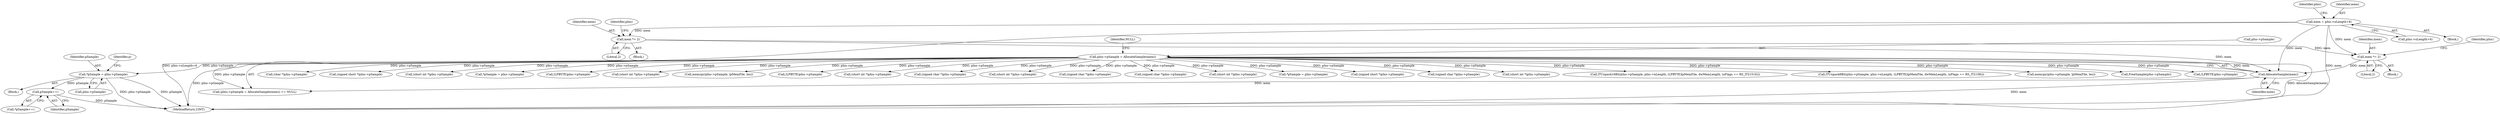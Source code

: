 digraph "0_gstreamer_bc2cdd57d549ab3ba59782e9b395d0cd683fd3ac@pointer" {
"1000292" [label="(Call,pSample++)"];
"1000259" [label="(Call,*pSample = pIns->pSample)"];
"1000182" [label="(Call,pIns->pSample = AllocateSample(mem))"];
"1000186" [label="(Call,AllocateSample(mem))"];
"1000159" [label="(Call,mem *= 2)"];
"1000112" [label="(Call,mem = pIns->nLength+6)"];
"1000172" [label="(Call,mem *= 2)"];
"1000161" [label="(Literal,2)"];
"1000164" [label="(Identifier,pIns)"];
"1001190" [label="(Call,(char *)pIns->pSample)"];
"1000159" [label="(Call,mem *= 2)"];
"1000160" [label="(Identifier,mem)"];
"1000183" [label="(Call,pIns->pSample)"];
"1001645" [label="(Call,(signed short *)pIns->pSample)"];
"1000291" [label="(Call,*pSample++)"];
"1000414" [label="(Call,(short int *)pIns->pSample)"];
"1000182" [label="(Call,pIns->pSample = AllocateSample(mem))"];
"1000219" [label="(Call,*pSample = pIns->pSample)"];
"1001023" [label="(Call,(LPBYTE)pIns->pSample)"];
"1000586" [label="(Call,(short int *)pIns->pSample)"];
"1000173" [label="(Identifier,mem)"];
"1000468" [label="(Call,memcpy(pIns->pSample, lpMemFile, len))"];
"1001329" [label="(Call,(LPBYTE)pIns->pSample)"];
"1000122" [label="(Identifier,pIns)"];
"1000177" [label="(Identifier,pIns)"];
"1002047" [label="(MethodReturn,UINT)"];
"1000293" [label="(Identifier,pSample)"];
"1000112" [label="(Call,mem = pIns->nLength+6)"];
"1000114" [label="(Call,pIns->nLength+6)"];
"1000158" [label="(Block,)"];
"1000852" [label="(Call,(short int *)pIns->pSample)"];
"1000261" [label="(Call,pIns->pSample)"];
"1000637" [label="(Call,(signed char *)pIns->pSample)"];
"1001114" [label="(Call,(short int *)pIns->pSample)"];
"1000737" [label="(Call,(signed char *)pIns->pSample)"];
"1000106" [label="(Block,)"];
"1000181" [label="(Call,(pIns->pSample = AllocateSample(mem)) == NULL)"];
"1001254" [label="(Call,(signed char *)pIns->pSample)"];
"1000188" [label="(Identifier,NULL)"];
"1000292" [label="(Call,pSample++)"];
"1000477" [label="(Call,(short int *)pIns->pSample)"];
"1000260" [label="(Identifier,pSample)"];
"1000187" [label="(Identifier,mem)"];
"1000113" [label="(Identifier,mem)"];
"1000259" [label="(Call,*pSample = pIns->pSample)"];
"1000324" [label="(Call,*pSample = pIns->pSample)"];
"1001818" [label="(Call,(signed short *)pIns->pSample)"];
"1000531" [label="(Call,(signed char *)pIns->pSample)"];
"1001931" [label="(Call,(short int *)pIns->pSample)"];
"1000967" [label="(Call,ITUnpack16Bit(pIns->pSample, pIns->nLength, (LPBYTE)lpMemFile, dwMemLength, (nFlags == RS_IT21516)))"];
"1000952" [label="(Call,ITUnpack8Bit(pIns->pSample, pIns->nLength, (LPBYTE)lpMemFile, dwMemLength, (nFlags == RS_IT2158)))"];
"1002011" [label="(Call,memcpy(pIns->pSample, lpMemFile, len))"];
"1002032" [label="(Call,FreeSample(pIns->pSample))"];
"1000266" [label="(Identifier,p)"];
"1000171" [label="(Block,)"];
"1001516" [label="(Call,(LPBYTE)pIns->pSample)"];
"1000247" [label="(Block,)"];
"1000186" [label="(Call,AllocateSample(mem))"];
"1000172" [label="(Call,mem *= 2)"];
"1000174" [label="(Literal,2)"];
"1000292" -> "1000291"  [label="AST: "];
"1000292" -> "1000293"  [label="CFG: "];
"1000293" -> "1000292"  [label="AST: "];
"1000291" -> "1000292"  [label="CFG: "];
"1000292" -> "1002047"  [label="DDG: pSample"];
"1000259" -> "1000292"  [label="DDG: pSample"];
"1000259" -> "1000247"  [label="AST: "];
"1000259" -> "1000261"  [label="CFG: "];
"1000260" -> "1000259"  [label="AST: "];
"1000261" -> "1000259"  [label="AST: "];
"1000266" -> "1000259"  [label="CFG: "];
"1000259" -> "1002047"  [label="DDG: pSample"];
"1000259" -> "1002047"  [label="DDG: pIns->pSample"];
"1000182" -> "1000259"  [label="DDG: pIns->pSample"];
"1000182" -> "1000181"  [label="AST: "];
"1000182" -> "1000186"  [label="CFG: "];
"1000183" -> "1000182"  [label="AST: "];
"1000186" -> "1000182"  [label="AST: "];
"1000188" -> "1000182"  [label="CFG: "];
"1000182" -> "1002047"  [label="DDG: AllocateSample(mem)"];
"1000182" -> "1002047"  [label="DDG: pIns->pSample"];
"1000182" -> "1000181"  [label="DDG: pIns->pSample"];
"1000186" -> "1000182"  [label="DDG: mem"];
"1000182" -> "1000219"  [label="DDG: pIns->pSample"];
"1000182" -> "1000324"  [label="DDG: pIns->pSample"];
"1000182" -> "1000414"  [label="DDG: pIns->pSample"];
"1000182" -> "1000468"  [label="DDG: pIns->pSample"];
"1000182" -> "1000477"  [label="DDG: pIns->pSample"];
"1000182" -> "1000531"  [label="DDG: pIns->pSample"];
"1000182" -> "1000586"  [label="DDG: pIns->pSample"];
"1000182" -> "1000637"  [label="DDG: pIns->pSample"];
"1000182" -> "1000737"  [label="DDG: pIns->pSample"];
"1000182" -> "1000852"  [label="DDG: pIns->pSample"];
"1000182" -> "1000952"  [label="DDG: pIns->pSample"];
"1000182" -> "1000967"  [label="DDG: pIns->pSample"];
"1000182" -> "1001023"  [label="DDG: pIns->pSample"];
"1000182" -> "1001114"  [label="DDG: pIns->pSample"];
"1000182" -> "1001190"  [label="DDG: pIns->pSample"];
"1000182" -> "1001254"  [label="DDG: pIns->pSample"];
"1000182" -> "1001329"  [label="DDG: pIns->pSample"];
"1000182" -> "1001516"  [label="DDG: pIns->pSample"];
"1000182" -> "1001645"  [label="DDG: pIns->pSample"];
"1000182" -> "1001818"  [label="DDG: pIns->pSample"];
"1000182" -> "1001931"  [label="DDG: pIns->pSample"];
"1000182" -> "1002011"  [label="DDG: pIns->pSample"];
"1000182" -> "1002032"  [label="DDG: pIns->pSample"];
"1000186" -> "1000187"  [label="CFG: "];
"1000187" -> "1000186"  [label="AST: "];
"1000186" -> "1002047"  [label="DDG: mem"];
"1000186" -> "1000181"  [label="DDG: mem"];
"1000159" -> "1000186"  [label="DDG: mem"];
"1000112" -> "1000186"  [label="DDG: mem"];
"1000172" -> "1000186"  [label="DDG: mem"];
"1000159" -> "1000158"  [label="AST: "];
"1000159" -> "1000161"  [label="CFG: "];
"1000160" -> "1000159"  [label="AST: "];
"1000161" -> "1000159"  [label="AST: "];
"1000164" -> "1000159"  [label="CFG: "];
"1000112" -> "1000159"  [label="DDG: mem"];
"1000159" -> "1000172"  [label="DDG: mem"];
"1000112" -> "1000106"  [label="AST: "];
"1000112" -> "1000114"  [label="CFG: "];
"1000113" -> "1000112"  [label="AST: "];
"1000114" -> "1000112"  [label="AST: "];
"1000122" -> "1000112"  [label="CFG: "];
"1000112" -> "1002047"  [label="DDG: pIns->nLength+6"];
"1000112" -> "1002047"  [label="DDG: mem"];
"1000112" -> "1000172"  [label="DDG: mem"];
"1000172" -> "1000171"  [label="AST: "];
"1000172" -> "1000174"  [label="CFG: "];
"1000173" -> "1000172"  [label="AST: "];
"1000174" -> "1000172"  [label="AST: "];
"1000177" -> "1000172"  [label="CFG: "];
}
